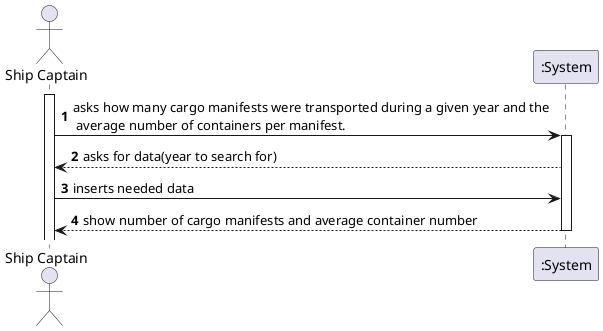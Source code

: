 @startuml
'https://plantuml.com/sequence-diagram

autonumber
actor "Ship Captain" as SC

activate SC
SC-> ":System" : asks how many cargo manifests were transported during a given year and the\n average number of containers per manifest.
activate ":System"
":System" --> SC : asks for data(year to search for)
SC-> ":System" : inserts needed data
":System" --> SC : show number of cargo manifests and average container number

deactivate ":System"

@enduml